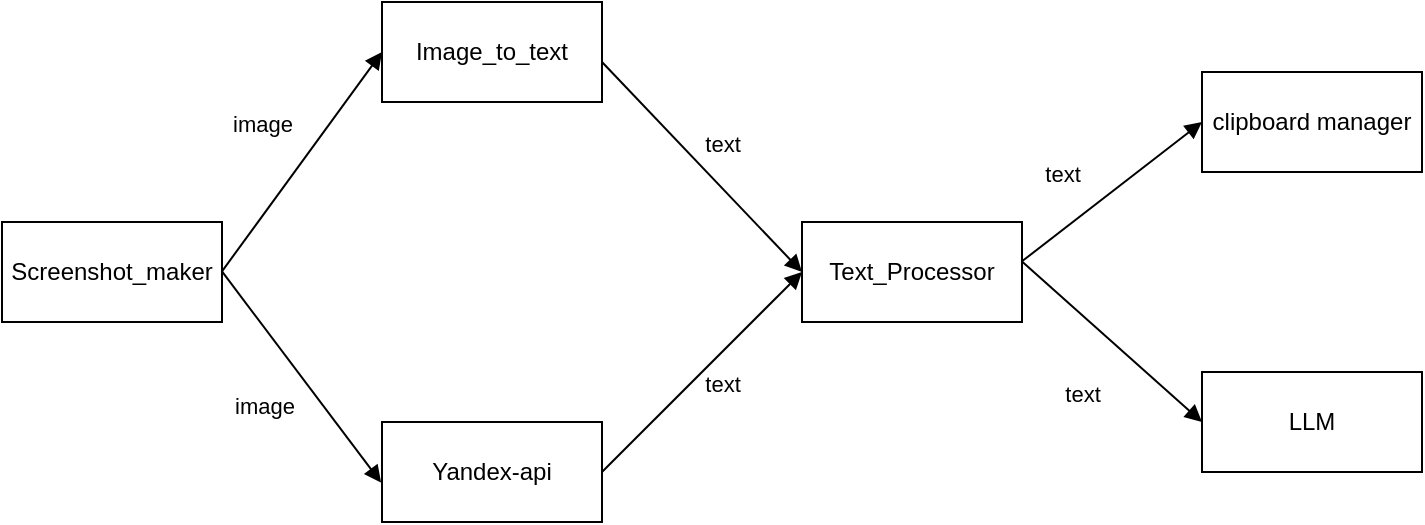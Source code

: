 <mxfile version="24.0.5" type="device">
  <diagram name="Page-1" id="wxflUAgw1cvTMXej0PpW">
    <mxGraphModel dx="957" dy="432" grid="1" gridSize="10" guides="1" tooltips="1" connect="1" arrows="1" fold="1" page="1" pageScale="1" pageWidth="850" pageHeight="1100" math="0" shadow="0">
      <root>
        <mxCell id="0" />
        <mxCell id="1" parent="0" />
        <mxCell id="74ii_cWR7ScjIlB4rVwS-4" value="Screenshot_maker" style="html=1;whiteSpace=wrap;" vertex="1" parent="1">
          <mxGeometry x="90" y="240" width="110" height="50" as="geometry" />
        </mxCell>
        <mxCell id="74ii_cWR7ScjIlB4rVwS-6" value="Image_to_text" style="html=1;whiteSpace=wrap;" vertex="1" parent="1">
          <mxGeometry x="280" y="130" width="110" height="50" as="geometry" />
        </mxCell>
        <mxCell id="74ii_cWR7ScjIlB4rVwS-8" value="image" style="html=1;verticalAlign=bottom;endArrow=block;curved=0;rounded=0;entryX=0;entryY=0.5;entryDx=0;entryDy=0;" edge="1" parent="1" target="74ii_cWR7ScjIlB4rVwS-6">
          <mxGeometry x="-0.057" y="22" width="80" relative="1" as="geometry">
            <mxPoint x="200" y="264.66" as="sourcePoint" />
            <mxPoint x="280" y="264.66" as="targetPoint" />
            <mxPoint as="offset" />
          </mxGeometry>
        </mxCell>
        <mxCell id="74ii_cWR7ScjIlB4rVwS-10" value="text" style="html=1;verticalAlign=bottom;endArrow=block;curved=0;rounded=0;entryX=0;entryY=0.5;entryDx=0;entryDy=0;" edge="1" parent="1" target="74ii_cWR7ScjIlB4rVwS-12">
          <mxGeometry x="-0.349" y="15" width="80" relative="1" as="geometry">
            <mxPoint x="600" y="259.66" as="sourcePoint" />
            <mxPoint x="670" y="205" as="targetPoint" />
            <mxPoint as="offset" />
          </mxGeometry>
        </mxCell>
        <mxCell id="74ii_cWR7ScjIlB4rVwS-12" value="clipboard manager" style="html=1;whiteSpace=wrap;" vertex="1" parent="1">
          <mxGeometry x="690" y="165" width="110" height="50" as="geometry" />
        </mxCell>
        <mxCell id="74ii_cWR7ScjIlB4rVwS-13" value="LLM" style="html=1;whiteSpace=wrap;" vertex="1" parent="1">
          <mxGeometry x="690" y="315" width="110" height="50" as="geometry" />
        </mxCell>
        <mxCell id="74ii_cWR7ScjIlB4rVwS-16" value="text" style="html=1;verticalAlign=bottom;endArrow=block;curved=0;rounded=0;entryX=0;entryY=0.5;entryDx=0;entryDy=0;" edge="1" parent="1" target="74ii_cWR7ScjIlB4rVwS-13">
          <mxGeometry x="0.202" y="-36" width="80" relative="1" as="geometry">
            <mxPoint x="600" y="259.71" as="sourcePoint" />
            <mxPoint x="670" y="305" as="targetPoint" />
            <mxPoint as="offset" />
          </mxGeometry>
        </mxCell>
        <mxCell id="74ii_cWR7ScjIlB4rVwS-17" value="Yandex-api" style="html=1;whiteSpace=wrap;" vertex="1" parent="1">
          <mxGeometry x="280" y="340" width="110" height="50" as="geometry" />
        </mxCell>
        <mxCell id="74ii_cWR7ScjIlB4rVwS-18" value="image" style="html=1;verticalAlign=bottom;endArrow=block;curved=0;rounded=0;entryX=-0.004;entryY=0.606;entryDx=0;entryDy=0;entryPerimeter=0;" edge="1" parent="1" target="74ii_cWR7ScjIlB4rVwS-17">
          <mxGeometry x="0.113" y="-29" width="80" relative="1" as="geometry">
            <mxPoint x="200" y="264.71" as="sourcePoint" />
            <mxPoint x="280" y="264.71" as="targetPoint" />
            <mxPoint as="offset" />
          </mxGeometry>
        </mxCell>
        <mxCell id="74ii_cWR7ScjIlB4rVwS-19" value="Text_Processor" style="html=1;whiteSpace=wrap;" vertex="1" parent="1">
          <mxGeometry x="490" y="240" width="110" height="50" as="geometry" />
        </mxCell>
        <mxCell id="74ii_cWR7ScjIlB4rVwS-20" value="text" style="html=1;verticalAlign=bottom;endArrow=block;curved=0;rounded=0;entryX=0;entryY=0.5;entryDx=0;entryDy=0;" edge="1" parent="1" target="74ii_cWR7ScjIlB4rVwS-19">
          <mxGeometry x="-0.046" y="-18" width="80" relative="1" as="geometry">
            <mxPoint x="390" y="365" as="sourcePoint" />
            <mxPoint x="480" y="265" as="targetPoint" />
            <mxPoint as="offset" />
          </mxGeometry>
        </mxCell>
        <mxCell id="74ii_cWR7ScjIlB4rVwS-21" value="text" style="html=1;verticalAlign=bottom;endArrow=block;curved=0;rounded=0;entryX=0;entryY=0.5;entryDx=0;entryDy=0;" edge="1" parent="1">
          <mxGeometry x="0.07" y="9" width="80" relative="1" as="geometry">
            <mxPoint x="390" y="160" as="sourcePoint" />
            <mxPoint x="490" y="265" as="targetPoint" />
            <mxPoint as="offset" />
          </mxGeometry>
        </mxCell>
      </root>
    </mxGraphModel>
  </diagram>
</mxfile>

